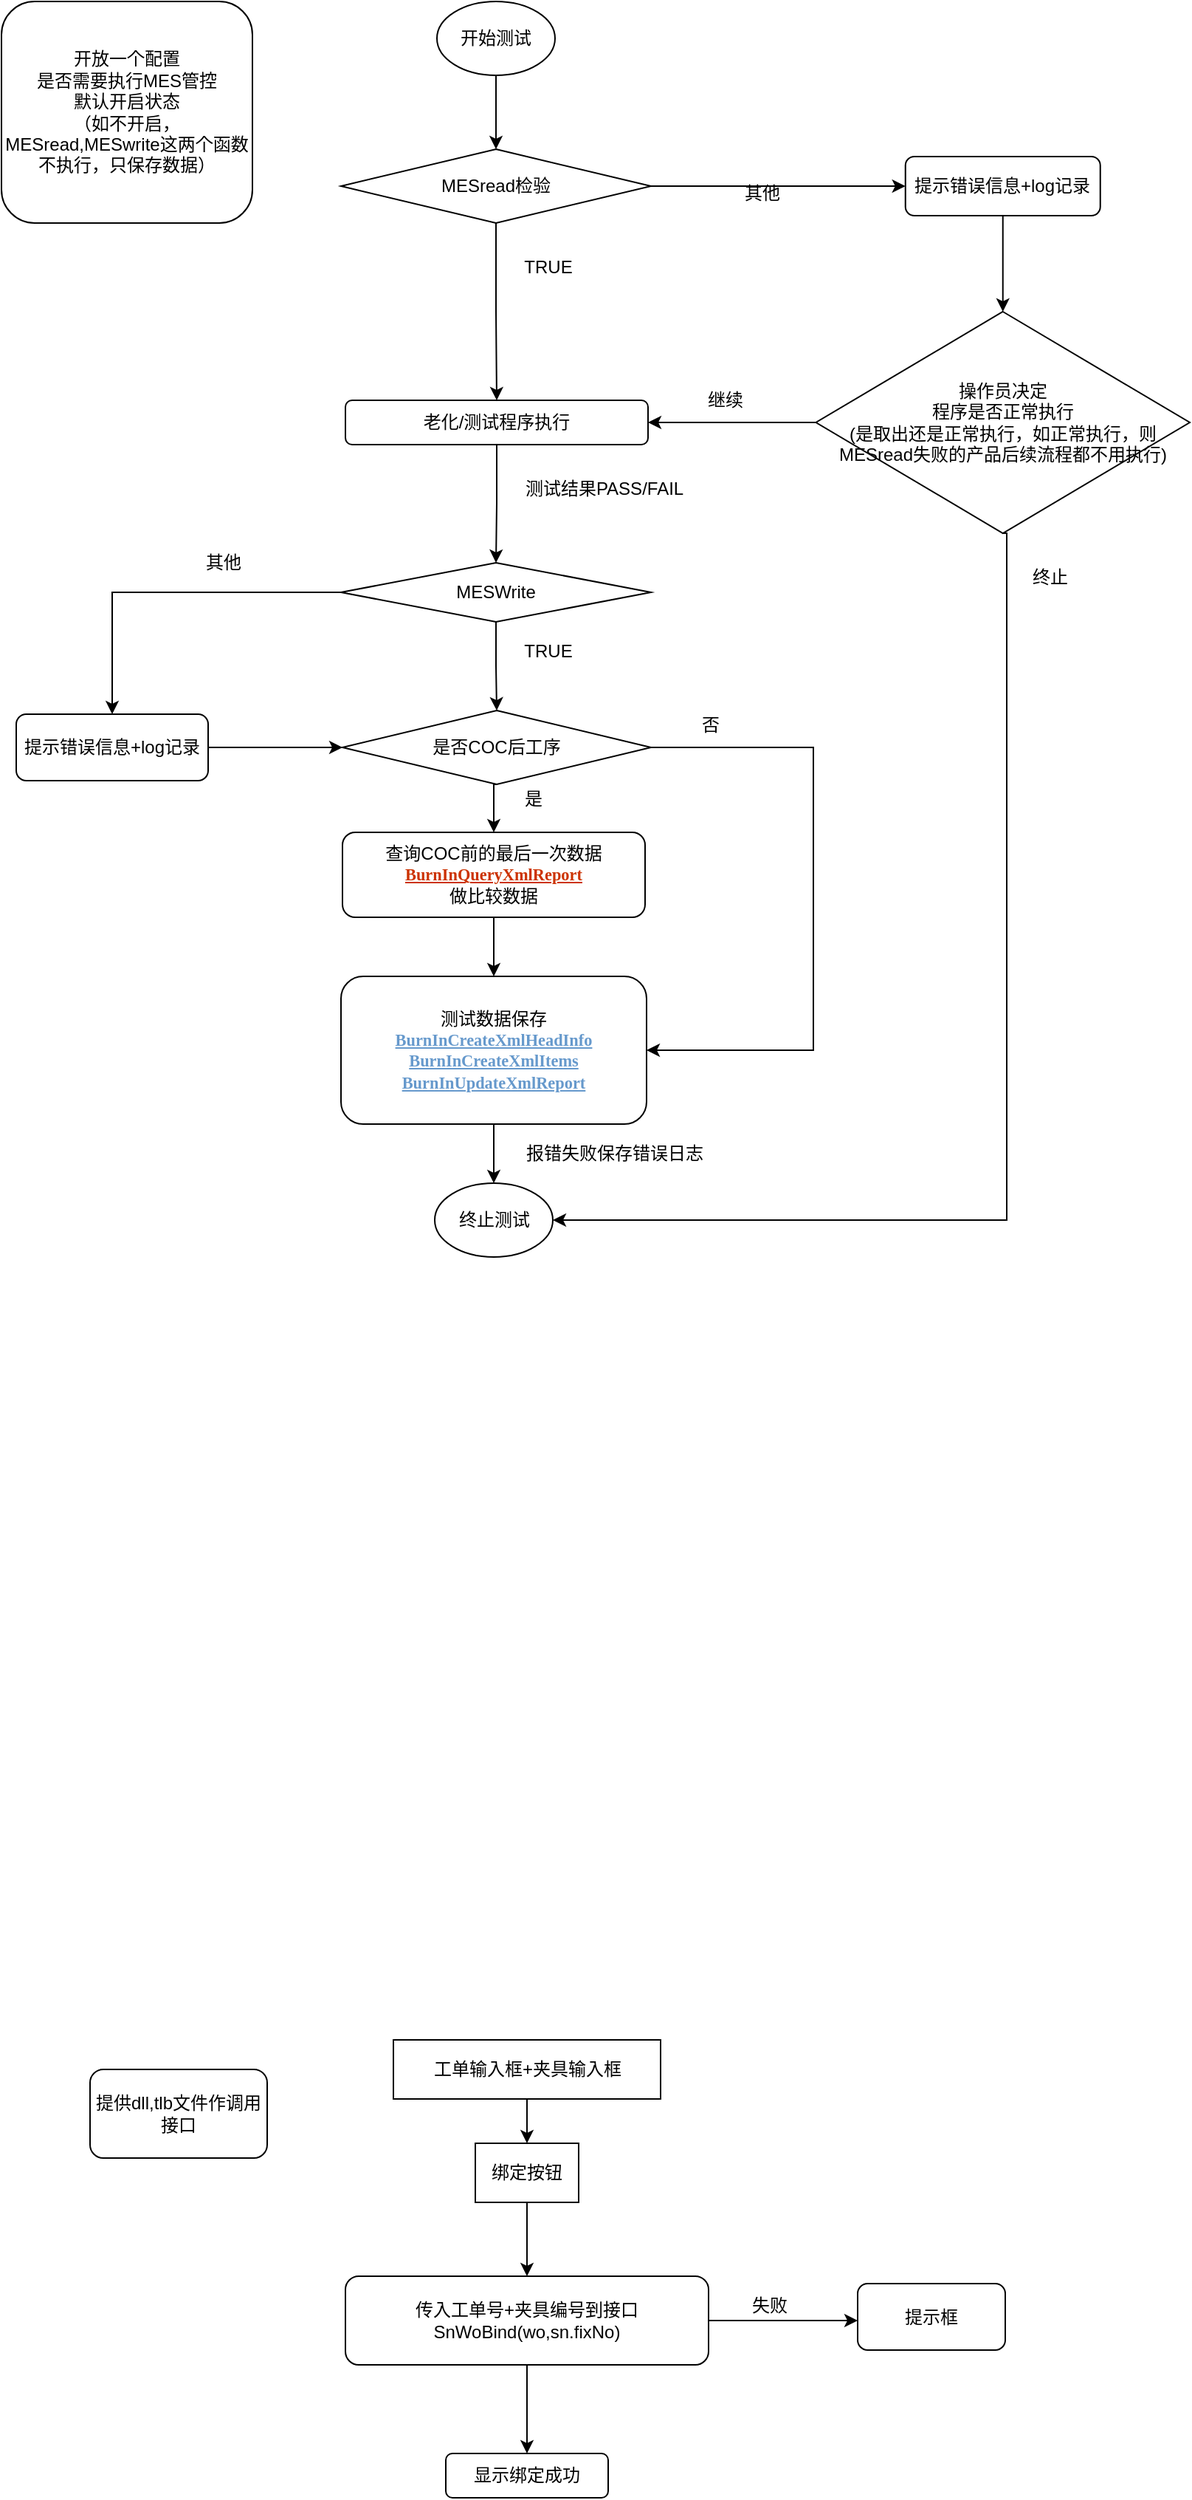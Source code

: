 <mxfile version="14.0.0" type="github">
  <diagram id="5T9wR4AY3SMY6nAXBZZY" name="Page-1">
    <mxGraphModel dx="1422" dy="772" grid="1" gridSize="10" guides="1" tooltips="1" connect="1" arrows="1" fold="1" page="1" pageScale="1" pageWidth="827" pageHeight="1169" math="0" shadow="0">
      <root>
        <mxCell id="0" />
        <mxCell id="1" parent="0" />
        <mxCell id="foVf6A6aa1Ry9OMPZvBM-12" style="edgeStyle=orthogonalEdgeStyle;rounded=0;orthogonalLoop=1;jettySize=auto;html=1;exitX=0.5;exitY=1;exitDx=0;exitDy=0;entryX=0.5;entryY=0;entryDx=0;entryDy=0;" parent="1" source="foVf6A6aa1Ry9OMPZvBM-1" target="foVf6A6aa1Ry9OMPZvBM-3" edge="1">
          <mxGeometry relative="1" as="geometry" />
        </mxCell>
        <mxCell id="foVf6A6aa1Ry9OMPZvBM-1" value="开始测试" style="ellipse;whiteSpace=wrap;html=1;" parent="1" vertex="1">
          <mxGeometry x="315" y="20" width="80" height="50" as="geometry" />
        </mxCell>
        <mxCell id="foVf6A6aa1Ry9OMPZvBM-29" style="edgeStyle=orthogonalEdgeStyle;rounded=0;orthogonalLoop=1;jettySize=auto;html=1;entryX=0.5;entryY=0;entryDx=0;entryDy=0;" parent="1" source="foVf6A6aa1Ry9OMPZvBM-3" target="foVf6A6aa1Ry9OMPZvBM-4" edge="1">
          <mxGeometry relative="1" as="geometry" />
        </mxCell>
        <mxCell id="foVf6A6aa1Ry9OMPZvBM-50" style="edgeStyle=orthogonalEdgeStyle;rounded=0;orthogonalLoop=1;jettySize=auto;html=1;exitX=1;exitY=0.5;exitDx=0;exitDy=0;entryX=0;entryY=0.5;entryDx=0;entryDy=0;" parent="1" source="foVf6A6aa1Ry9OMPZvBM-3" target="foVf6A6aa1Ry9OMPZvBM-10" edge="1">
          <mxGeometry relative="1" as="geometry" />
        </mxCell>
        <mxCell id="foVf6A6aa1Ry9OMPZvBM-3" value="MESread检验" style="rhombus;whiteSpace=wrap;html=1;" parent="1" vertex="1">
          <mxGeometry x="250" y="120" width="210" height="50" as="geometry" />
        </mxCell>
        <mxCell id="foVf6A6aa1Ry9OMPZvBM-16" style="edgeStyle=orthogonalEdgeStyle;rounded=0;orthogonalLoop=1;jettySize=auto;html=1;exitX=0.5;exitY=1;exitDx=0;exitDy=0;entryX=0.5;entryY=0;entryDx=0;entryDy=0;" parent="1" source="foVf6A6aa1Ry9OMPZvBM-4" target="foVf6A6aa1Ry9OMPZvBM-5" edge="1">
          <mxGeometry relative="1" as="geometry" />
        </mxCell>
        <mxCell id="foVf6A6aa1Ry9OMPZvBM-4" value="老化/测试程序执行" style="rounded=1;whiteSpace=wrap;html=1;" parent="1" vertex="1">
          <mxGeometry x="253" y="290" width="205" height="30" as="geometry" />
        </mxCell>
        <mxCell id="foVf6A6aa1Ry9OMPZvBM-23" style="edgeStyle=orthogonalEdgeStyle;rounded=0;orthogonalLoop=1;jettySize=auto;html=1;exitX=0;exitY=0.5;exitDx=0;exitDy=0;entryX=0.5;entryY=0;entryDx=0;entryDy=0;" parent="1" source="foVf6A6aa1Ry9OMPZvBM-5" target="foVf6A6aa1Ry9OMPZvBM-22" edge="1">
          <mxGeometry relative="1" as="geometry" />
        </mxCell>
        <mxCell id="foVf6A6aa1Ry9OMPZvBM-30" style="edgeStyle=orthogonalEdgeStyle;rounded=0;orthogonalLoop=1;jettySize=auto;html=1;exitX=0.5;exitY=1;exitDx=0;exitDy=0;" parent="1" source="foVf6A6aa1Ry9OMPZvBM-5" target="foVf6A6aa1Ry9OMPZvBM-25" edge="1">
          <mxGeometry relative="1" as="geometry" />
        </mxCell>
        <mxCell id="foVf6A6aa1Ry9OMPZvBM-5" value="MESWrite" style="rhombus;whiteSpace=wrap;html=1;" parent="1" vertex="1">
          <mxGeometry x="250" y="400" width="210" height="40" as="geometry" />
        </mxCell>
        <mxCell id="foVf6A6aa1Ry9OMPZvBM-35" style="edgeStyle=orthogonalEdgeStyle;rounded=0;orthogonalLoop=1;jettySize=auto;html=1;exitX=0.5;exitY=1;exitDx=0;exitDy=0;entryX=0.5;entryY=0;entryDx=0;entryDy=0;" parent="1" source="foVf6A6aa1Ry9OMPZvBM-7" target="foVf6A6aa1Ry9OMPZvBM-8" edge="1">
          <mxGeometry relative="1" as="geometry" />
        </mxCell>
        <mxCell id="foVf6A6aa1Ry9OMPZvBM-7" value="测试数据保存&lt;br&gt;&lt;a href=&quot;http://192.168.6.5:9001/webservices/mestrace/meswebservice.asmx?op=BurnInCreateXmlHeadInfo&quot; style=&quot;color: rgb(102 , 153 , 204) ; font-weight: bold ; font-family: &amp;#34;verdana&amp;#34; ; font-size: 11.2px ; text-align: left ; background-color: rgb(255 , 255 , 255)&quot;&gt;BurnInCreateXmlHeadInfo&lt;/a&gt;&lt;br&gt;&lt;a href=&quot;http://192.168.6.5:9001/webservices/mestrace/meswebservice.asmx?op=BurnInCreateXmlItems&quot; style=&quot;color: rgb(102 , 153 , 204) ; font-weight: bold ; font-family: &amp;#34;verdana&amp;#34; ; font-size: 11.2px ; text-align: left ; background-color: rgb(255 , 255 , 255)&quot;&gt;BurnInCreateXmlItems&lt;/a&gt;&lt;br&gt;&lt;a href=&quot;http://192.168.6.5:9001/webservices/mestrace/meswebservice.asmx?op=BurnInUpdateXmlReport&quot; style=&quot;color: rgb(102 , 153 , 204) ; font-weight: bold ; font-family: &amp;#34;verdana&amp;#34; ; font-size: 11.2px ; text-align: left ; background-color: rgb(255 , 255 , 255)&quot;&gt;BurnInUpdateXmlReport&lt;/a&gt;" style="rounded=1;whiteSpace=wrap;html=1;" parent="1" vertex="1">
          <mxGeometry x="250" y="680" width="207" height="100" as="geometry" />
        </mxCell>
        <mxCell id="foVf6A6aa1Ry9OMPZvBM-8" value="终止测试" style="ellipse;whiteSpace=wrap;html=1;" parent="1" vertex="1">
          <mxGeometry x="313.5" y="820" width="80" height="50" as="geometry" />
        </mxCell>
        <mxCell id="foVf6A6aa1Ry9OMPZvBM-45" style="edgeStyle=orthogonalEdgeStyle;rounded=0;orthogonalLoop=1;jettySize=auto;html=1;entryX=0.5;entryY=0;entryDx=0;entryDy=0;" parent="1" source="foVf6A6aa1Ry9OMPZvBM-10" target="foVf6A6aa1Ry9OMPZvBM-43" edge="1">
          <mxGeometry relative="1" as="geometry" />
        </mxCell>
        <mxCell id="foVf6A6aa1Ry9OMPZvBM-10" value="提示错误信息+log记录" style="rounded=1;whiteSpace=wrap;html=1;" parent="1" vertex="1">
          <mxGeometry x="632.37" y="125" width="132" height="40" as="geometry" />
        </mxCell>
        <mxCell id="foVf6A6aa1Ry9OMPZvBM-14" value="TRUE&lt;br&gt;" style="text;html=1;align=center;verticalAlign=middle;resizable=0;points=[];autosize=1;" parent="1" vertex="1">
          <mxGeometry x="365" y="190" width="50" height="20" as="geometry" />
        </mxCell>
        <mxCell id="foVf6A6aa1Ry9OMPZvBM-15" value="其他" style="text;html=1;align=center;verticalAlign=middle;resizable=0;points=[];autosize=1;" parent="1" vertex="1">
          <mxGeometry x="515" y="140" width="40" height="20" as="geometry" />
        </mxCell>
        <mxCell id="foVf6A6aa1Ry9OMPZvBM-17" value="测试结果PASS/FAIL" style="text;html=1;align=center;verticalAlign=middle;resizable=0;points=[];autosize=1;" parent="1" vertex="1">
          <mxGeometry x="368" y="340" width="120" height="20" as="geometry" />
        </mxCell>
        <mxCell id="foVf6A6aa1Ry9OMPZvBM-38" style="edgeStyle=orthogonalEdgeStyle;rounded=0;orthogonalLoop=1;jettySize=auto;html=1;entryX=0;entryY=0.5;entryDx=0;entryDy=0;" parent="1" source="foVf6A6aa1Ry9OMPZvBM-22" target="foVf6A6aa1Ry9OMPZvBM-25" edge="1">
          <mxGeometry relative="1" as="geometry" />
        </mxCell>
        <mxCell id="foVf6A6aa1Ry9OMPZvBM-22" value="提示错误信息+log记录" style="rounded=1;whiteSpace=wrap;html=1;" parent="1" vertex="1">
          <mxGeometry x="30" y="502.5" width="130" height="45" as="geometry" />
        </mxCell>
        <mxCell id="foVf6A6aa1Ry9OMPZvBM-33" style="edgeStyle=orthogonalEdgeStyle;rounded=0;orthogonalLoop=1;jettySize=auto;html=1;exitX=0.5;exitY=1;exitDx=0;exitDy=0;entryX=0.5;entryY=0;entryDx=0;entryDy=0;" parent="1" source="foVf6A6aa1Ry9OMPZvBM-25" target="foVf6A6aa1Ry9OMPZvBM-27" edge="1">
          <mxGeometry relative="1" as="geometry" />
        </mxCell>
        <mxCell id="foVf6A6aa1Ry9OMPZvBM-40" style="edgeStyle=orthogonalEdgeStyle;rounded=0;orthogonalLoop=1;jettySize=auto;html=1;exitX=1;exitY=0.5;exitDx=0;exitDy=0;entryX=1;entryY=0.5;entryDx=0;entryDy=0;" parent="1" source="foVf6A6aa1Ry9OMPZvBM-25" target="foVf6A6aa1Ry9OMPZvBM-7" edge="1">
          <mxGeometry relative="1" as="geometry">
            <Array as="points">
              <mxPoint x="570" y="525" />
              <mxPoint x="570" y="730" />
            </Array>
          </mxGeometry>
        </mxCell>
        <mxCell id="foVf6A6aa1Ry9OMPZvBM-25" value="是否COC后工序" style="rhombus;whiteSpace=wrap;html=1;" parent="1" vertex="1">
          <mxGeometry x="251" y="500" width="209" height="50" as="geometry" />
        </mxCell>
        <mxCell id="foVf6A6aa1Ry9OMPZvBM-34" style="edgeStyle=orthogonalEdgeStyle;rounded=0;orthogonalLoop=1;jettySize=auto;html=1;exitX=0.5;exitY=1;exitDx=0;exitDy=0;entryX=0.5;entryY=0;entryDx=0;entryDy=0;" parent="1" source="foVf6A6aa1Ry9OMPZvBM-27" target="foVf6A6aa1Ry9OMPZvBM-7" edge="1">
          <mxGeometry relative="1" as="geometry" />
        </mxCell>
        <mxCell id="foVf6A6aa1Ry9OMPZvBM-27" value="查询COC前的最后一次数据&lt;br&gt;&lt;a href=&quot;http://192.168.6.5:9001/webservices/mestrace/meswebservice.asmx?op=BurnInQueryXmlReport&quot; style=&quot;color: rgb(204 , 51 , 0) ; font-weight: bold ; font-family: &amp;#34;verdana&amp;#34; ; font-size: 11.2px ; text-align: left ; background-color: rgb(255 , 255 , 255)&quot;&gt;BurnInQueryXmlReport&lt;/a&gt;&lt;br&gt;做比较数据" style="rounded=1;whiteSpace=wrap;html=1;" parent="1" vertex="1">
          <mxGeometry x="251" y="582.5" width="205" height="57.5" as="geometry" />
        </mxCell>
        <mxCell id="foVf6A6aa1Ry9OMPZvBM-31" value="TRUE" style="text;html=1;align=center;verticalAlign=middle;resizable=0;points=[];autosize=1;" parent="1" vertex="1">
          <mxGeometry x="365" y="450" width="50" height="20" as="geometry" />
        </mxCell>
        <mxCell id="foVf6A6aa1Ry9OMPZvBM-32" value="其他" style="text;html=1;align=center;verticalAlign=middle;resizable=0;points=[];autosize=1;" parent="1" vertex="1">
          <mxGeometry x="150" y="390" width="40" height="20" as="geometry" />
        </mxCell>
        <mxCell id="foVf6A6aa1Ry9OMPZvBM-37" value="报错失败保存错误日志" style="text;html=1;align=center;verticalAlign=middle;resizable=0;points=[];autosize=1;" parent="1" vertex="1">
          <mxGeometry x="365" y="790" width="140" height="20" as="geometry" />
        </mxCell>
        <mxCell id="foVf6A6aa1Ry9OMPZvBM-39" value="是" style="text;html=1;align=center;verticalAlign=middle;resizable=0;points=[];autosize=1;" parent="1" vertex="1">
          <mxGeometry x="365" y="550" width="30" height="20" as="geometry" />
        </mxCell>
        <mxCell id="foVf6A6aa1Ry9OMPZvBM-41" value="否" style="text;html=1;align=center;verticalAlign=middle;resizable=0;points=[];autosize=1;" parent="1" vertex="1">
          <mxGeometry x="485" y="500" width="30" height="20" as="geometry" />
        </mxCell>
        <mxCell id="foVf6A6aa1Ry9OMPZvBM-46" style="edgeStyle=orthogonalEdgeStyle;rounded=0;orthogonalLoop=1;jettySize=auto;html=1;exitX=0;exitY=0.5;exitDx=0;exitDy=0;entryX=1;entryY=0.5;entryDx=0;entryDy=0;" parent="1" source="foVf6A6aa1Ry9OMPZvBM-43" target="foVf6A6aa1Ry9OMPZvBM-4" edge="1">
          <mxGeometry relative="1" as="geometry" />
        </mxCell>
        <mxCell id="foVf6A6aa1Ry9OMPZvBM-48" style="edgeStyle=orthogonalEdgeStyle;rounded=0;orthogonalLoop=1;jettySize=auto;html=1;exitX=0.5;exitY=1;exitDx=0;exitDy=0;" parent="1" source="foVf6A6aa1Ry9OMPZvBM-43" target="foVf6A6aa1Ry9OMPZvBM-8" edge="1">
          <mxGeometry relative="1" as="geometry">
            <Array as="points">
              <mxPoint x="701" y="845" />
            </Array>
          </mxGeometry>
        </mxCell>
        <mxCell id="foVf6A6aa1Ry9OMPZvBM-43" value="操作员决定&lt;br&gt;程序是否正常执行&lt;br&gt;(是取出还是正常执行，如正常执行，则MESread失败的产品后续流程都不用执行)" style="rhombus;whiteSpace=wrap;html=1;" parent="1" vertex="1">
          <mxGeometry x="571.75" y="230" width="253.25" height="150" as="geometry" />
        </mxCell>
        <mxCell id="foVf6A6aa1Ry9OMPZvBM-47" value="继续" style="text;html=1;align=center;verticalAlign=middle;resizable=0;points=[];autosize=1;" parent="1" vertex="1">
          <mxGeometry x="490" y="280" width="40" height="20" as="geometry" />
        </mxCell>
        <mxCell id="foVf6A6aa1Ry9OMPZvBM-49" value="终止" style="text;html=1;align=center;verticalAlign=middle;resizable=0;points=[];autosize=1;" parent="1" vertex="1">
          <mxGeometry x="710" y="400" width="40" height="20" as="geometry" />
        </mxCell>
        <mxCell id="foVf6A6aa1Ry9OMPZvBM-51" value="开放一个配置&lt;br&gt;是否需要执行MES管控&lt;br&gt;默认开启状态&lt;br&gt;（如不开启，MESread,MESwrite这两个函数不执行，只保存数据）" style="rounded=1;whiteSpace=wrap;html=1;" parent="1" vertex="1">
          <mxGeometry x="20" y="20" width="170" height="150" as="geometry" />
        </mxCell>
        <mxCell id="hcjj73eCE0og7NI9NNa7-5" style="edgeStyle=orthogonalEdgeStyle;rounded=0;orthogonalLoop=1;jettySize=auto;html=1;" edge="1" parent="1" source="hcjj73eCE0og7NI9NNa7-4">
          <mxGeometry relative="1" as="geometry">
            <mxPoint x="600" y="1590" as="targetPoint" />
          </mxGeometry>
        </mxCell>
        <mxCell id="hcjj73eCE0og7NI9NNa7-9" style="edgeStyle=orthogonalEdgeStyle;rounded=0;orthogonalLoop=1;jettySize=auto;html=1;entryX=0.5;entryY=0;entryDx=0;entryDy=0;" edge="1" parent="1" source="hcjj73eCE0og7NI9NNa7-4" target="hcjj73eCE0og7NI9NNa7-8">
          <mxGeometry relative="1" as="geometry" />
        </mxCell>
        <mxCell id="hcjj73eCE0og7NI9NNa7-4" value="传入工单号+夹具编号到接口&lt;br&gt;SnWoBind(wo,sn.fixNo)" style="rounded=1;whiteSpace=wrap;html=1;" vertex="1" parent="1">
          <mxGeometry x="253" y="1560" width="246" height="60" as="geometry" />
        </mxCell>
        <mxCell id="hcjj73eCE0og7NI9NNa7-6" value="失败" style="text;html=1;align=center;verticalAlign=middle;resizable=0;points=[];autosize=1;" vertex="1" parent="1">
          <mxGeometry x="520" y="1570" width="40" height="20" as="geometry" />
        </mxCell>
        <mxCell id="hcjj73eCE0og7NI9NNa7-7" value="提示框" style="rounded=1;whiteSpace=wrap;html=1;" vertex="1" parent="1">
          <mxGeometry x="600" y="1565" width="100" height="45" as="geometry" />
        </mxCell>
        <mxCell id="hcjj73eCE0og7NI9NNa7-8" value="显示绑定成功" style="rounded=1;whiteSpace=wrap;html=1;" vertex="1" parent="1">
          <mxGeometry x="321" y="1680" width="110" height="30" as="geometry" />
        </mxCell>
        <mxCell id="hcjj73eCE0og7NI9NNa7-11" style="edgeStyle=orthogonalEdgeStyle;rounded=0;orthogonalLoop=1;jettySize=auto;html=1;entryX=0.5;entryY=0;entryDx=0;entryDy=0;" edge="1" parent="1" source="hcjj73eCE0og7NI9NNa7-10" target="hcjj73eCE0og7NI9NNa7-4">
          <mxGeometry relative="1" as="geometry" />
        </mxCell>
        <mxCell id="hcjj73eCE0og7NI9NNa7-10" value="绑定按钮" style="rounded=0;whiteSpace=wrap;html=1;" vertex="1" parent="1">
          <mxGeometry x="341" y="1470" width="70" height="40" as="geometry" />
        </mxCell>
        <mxCell id="hcjj73eCE0og7NI9NNa7-13" value="提供dll,tlb文件作调用接口" style="rounded=1;whiteSpace=wrap;html=1;" vertex="1" parent="1">
          <mxGeometry x="80" y="1420" width="120" height="60" as="geometry" />
        </mxCell>
        <mxCell id="hcjj73eCE0og7NI9NNa7-17" style="edgeStyle=orthogonalEdgeStyle;rounded=0;orthogonalLoop=1;jettySize=auto;html=1;entryX=0.5;entryY=0;entryDx=0;entryDy=0;" edge="1" parent="1" source="hcjj73eCE0og7NI9NNa7-14" target="hcjj73eCE0og7NI9NNa7-10">
          <mxGeometry relative="1" as="geometry" />
        </mxCell>
        <mxCell id="hcjj73eCE0og7NI9NNa7-14" value="工单输入框+夹具输入框" style="rounded=0;whiteSpace=wrap;html=1;" vertex="1" parent="1">
          <mxGeometry x="285.5" y="1400" width="181" height="40" as="geometry" />
        </mxCell>
      </root>
    </mxGraphModel>
  </diagram>
</mxfile>
